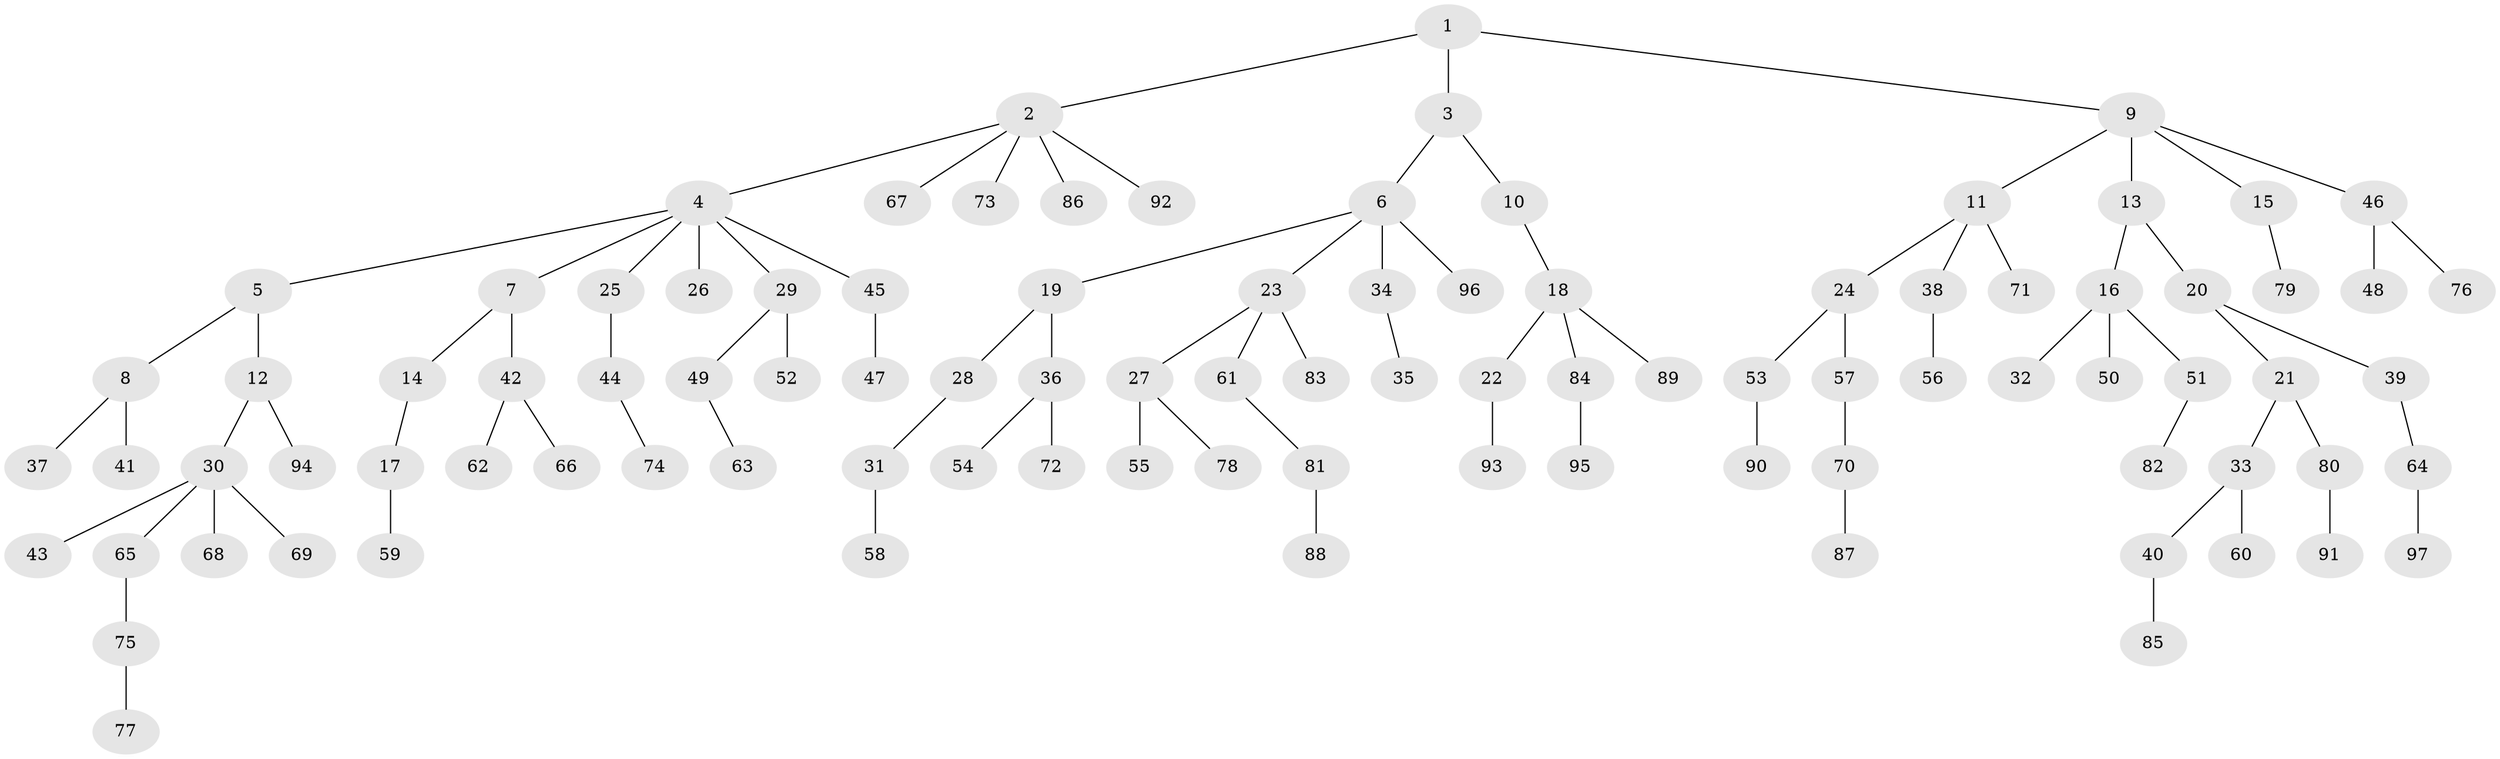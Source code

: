 // coarse degree distribution, {4: 0.046875, 11: 0.015625, 7: 0.03125, 3: 0.109375, 2: 0.203125, 5: 0.015625, 1: 0.578125}
// Generated by graph-tools (version 1.1) at 2025/52/02/27/25 19:52:11]
// undirected, 97 vertices, 96 edges
graph export_dot {
graph [start="1"]
  node [color=gray90,style=filled];
  1;
  2;
  3;
  4;
  5;
  6;
  7;
  8;
  9;
  10;
  11;
  12;
  13;
  14;
  15;
  16;
  17;
  18;
  19;
  20;
  21;
  22;
  23;
  24;
  25;
  26;
  27;
  28;
  29;
  30;
  31;
  32;
  33;
  34;
  35;
  36;
  37;
  38;
  39;
  40;
  41;
  42;
  43;
  44;
  45;
  46;
  47;
  48;
  49;
  50;
  51;
  52;
  53;
  54;
  55;
  56;
  57;
  58;
  59;
  60;
  61;
  62;
  63;
  64;
  65;
  66;
  67;
  68;
  69;
  70;
  71;
  72;
  73;
  74;
  75;
  76;
  77;
  78;
  79;
  80;
  81;
  82;
  83;
  84;
  85;
  86;
  87;
  88;
  89;
  90;
  91;
  92;
  93;
  94;
  95;
  96;
  97;
  1 -- 2;
  1 -- 3;
  1 -- 9;
  2 -- 4;
  2 -- 67;
  2 -- 73;
  2 -- 86;
  2 -- 92;
  3 -- 6;
  3 -- 10;
  4 -- 5;
  4 -- 7;
  4 -- 25;
  4 -- 26;
  4 -- 29;
  4 -- 45;
  5 -- 8;
  5 -- 12;
  6 -- 19;
  6 -- 23;
  6 -- 34;
  6 -- 96;
  7 -- 14;
  7 -- 42;
  8 -- 37;
  8 -- 41;
  9 -- 11;
  9 -- 13;
  9 -- 15;
  9 -- 46;
  10 -- 18;
  11 -- 24;
  11 -- 38;
  11 -- 71;
  12 -- 30;
  12 -- 94;
  13 -- 16;
  13 -- 20;
  14 -- 17;
  15 -- 79;
  16 -- 32;
  16 -- 50;
  16 -- 51;
  17 -- 59;
  18 -- 22;
  18 -- 84;
  18 -- 89;
  19 -- 28;
  19 -- 36;
  20 -- 21;
  20 -- 39;
  21 -- 33;
  21 -- 80;
  22 -- 93;
  23 -- 27;
  23 -- 61;
  23 -- 83;
  24 -- 53;
  24 -- 57;
  25 -- 44;
  27 -- 55;
  27 -- 78;
  28 -- 31;
  29 -- 49;
  29 -- 52;
  30 -- 43;
  30 -- 65;
  30 -- 68;
  30 -- 69;
  31 -- 58;
  33 -- 40;
  33 -- 60;
  34 -- 35;
  36 -- 54;
  36 -- 72;
  38 -- 56;
  39 -- 64;
  40 -- 85;
  42 -- 62;
  42 -- 66;
  44 -- 74;
  45 -- 47;
  46 -- 48;
  46 -- 76;
  49 -- 63;
  51 -- 82;
  53 -- 90;
  57 -- 70;
  61 -- 81;
  64 -- 97;
  65 -- 75;
  70 -- 87;
  75 -- 77;
  80 -- 91;
  81 -- 88;
  84 -- 95;
}
